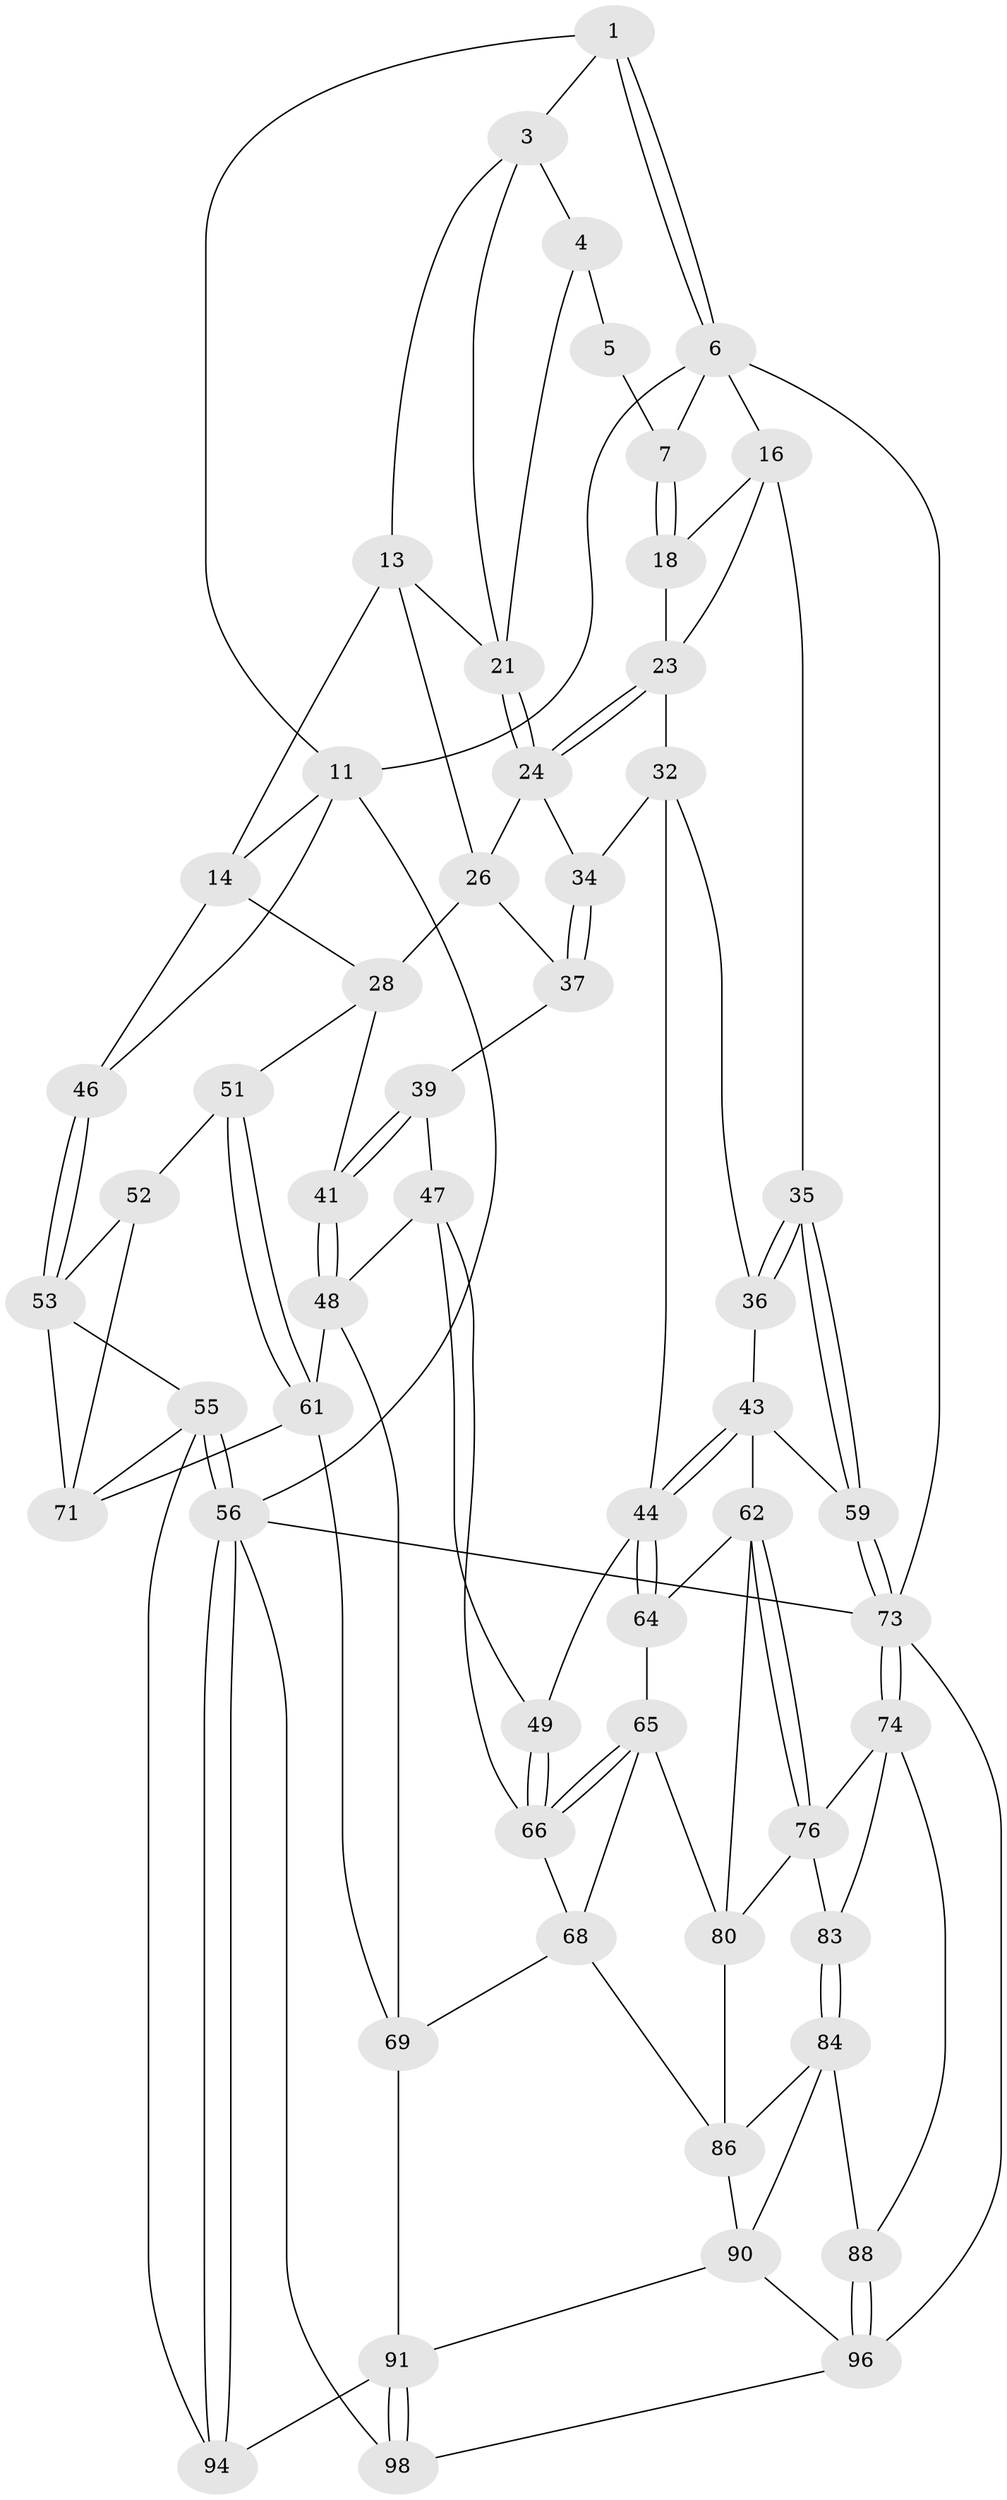 // original degree distribution, {3: 0.030612244897959183, 4: 0.22448979591836735, 5: 0.5204081632653061, 6: 0.22448979591836735}
// Generated by graph-tools (version 1.1) at 2025/42/03/06/25 10:42:32]
// undirected, 56 vertices, 126 edges
graph export_dot {
graph [start="1"]
  node [color=gray90,style=filled];
  1 [pos="+0.594583158578441+0",super="+2"];
  3 [pos="+0.36582090700384806+0.042451864250751356",super="+12"];
  4 [pos="+0.4754173990964224+0.13435751629829001",super="+20"];
  5 [pos="+0.5614911246470233+0",super="+9"];
  6 [pos="+0.7915560135586001+0",super="+10"];
  7 [pos="+0.7835976224951235+0.02339050247598386",super="+8"];
  11 [pos="+0+0",super="+15"];
  13 [pos="+0.2617008347185209+0.18081886905982875",super="+25"];
  14 [pos="+0.20388715512898445+0.16043818571439233",super="+29"];
  16 [pos="+1+0.2908725046655085",super="+17"];
  18 [pos="+0.8560773332329552+0.18505836836195316",super="+19"];
  21 [pos="+0.4893658611346699+0.21001106395422092",super="+22"];
  23 [pos="+0.6688229061538801+0.24725818697452312",super="+30"];
  24 [pos="+0.532755970792861+0.3193114633668768",super="+31"];
  26 [pos="+0.2939483405621305+0.351284974524061",super="+27"];
  28 [pos="+0.24097540866777412+0.4046128615998051",super="+42"];
  32 [pos="+0.7656925936321225+0.3592207753816506",super="+33"];
  34 [pos="+0.5488240808467805+0.3826433342874679"];
  35 [pos="+1+0.49042032434235555"];
  36 [pos="+0.7680670615721573+0.3629371622959907"];
  37 [pos="+0.5368580152473563+0.38999399745624647",super="+38"];
  39 [pos="+0.399914090929468+0.4598235091159028",super="+40"];
  41 [pos="+0.3792697537914225+0.5125728960457058"];
  43 [pos="+0.7721237350328626+0.4831860597906045",super="+58"];
  44 [pos="+0.650422867844319+0.558213286816634",super="+45"];
  46 [pos="+0+0.3745545137182035"];
  47 [pos="+0.43830552506497533+0.5576679435055115",super="+50"];
  48 [pos="+0.41664300084133055+0.5595633237318787",super="+60"];
  49 [pos="+0.5686062999328493+0.5360435070802598"];
  51 [pos="+0.2373259718012122+0.5438513631085642"];
  52 [pos="+0.17351538173755185+0.5711129143594557"];
  53 [pos="+0+0.43683587541058166",super="+54"];
  55 [pos="+0+1",super="+93"];
  56 [pos="+0+1",super="+57"];
  59 [pos="+1+0.5031291093505129"];
  61 [pos="+0.2777128615358676+0.6056910057442466",super="+70"];
  62 [pos="+0.8044414721114759+0.5930036643669134",super="+63"];
  64 [pos="+0.6571872412982865+0.592587115881558"];
  65 [pos="+0.5809027303010763+0.6501841979416007",super="+77"];
  66 [pos="+0.5312509880851155+0.6201012401780666",super="+67"];
  68 [pos="+0.47018865400558946+0.7249319481037805",super="+78"];
  69 [pos="+0.3995623958495731+0.7345492885036",super="+79"];
  71 [pos="+0.14077577903699018+0.7425075651136827",super="+72"];
  73 [pos="+1+0.7227043143165122",super="+87"];
  74 [pos="+1+0.7335239495063706",super="+75"];
  76 [pos="+0.8514254983017377+0.66920473411023",super="+82"];
  80 [pos="+0.7095587355396646+0.6986699468714077",super="+81"];
  83 [pos="+0.7839522070087356+0.7653437780389865"];
  84 [pos="+0.7979265647000654+0.8547896918539603",super="+85"];
  86 [pos="+0.6765347461691051+0.7858817131171689",super="+89"];
  88 [pos="+1+0.7604328884432837"];
  90 [pos="+0.5406300107667867+0.8780607403613702",super="+95"];
  91 [pos="+0.34975282494111504+0.9226288025447259",super="+92"];
  94 [pos="+0.22754751242241392+0.8913880043287926"];
  96 [pos="+0.7166370832478178+1",super="+97"];
  98 [pos="+0.384735957663154+1"];
  1 -- 6;
  1 -- 6;
  1 -- 3;
  1 -- 11;
  3 -- 4;
  3 -- 13;
  3 -- 21;
  4 -- 5 [weight=2];
  4 -- 21;
  5 -- 7;
  6 -- 7;
  6 -- 16;
  6 -- 73;
  6 -- 11;
  7 -- 18 [weight=2];
  7 -- 18;
  11 -- 46;
  11 -- 14;
  11 -- 56;
  13 -- 14;
  13 -- 21;
  13 -- 26;
  14 -- 46;
  14 -- 28;
  16 -- 35;
  16 -- 18;
  16 -- 23;
  18 -- 23;
  21 -- 24;
  21 -- 24;
  23 -- 24;
  23 -- 24;
  23 -- 32;
  24 -- 26;
  24 -- 34;
  26 -- 28;
  26 -- 37;
  28 -- 41;
  28 -- 51;
  32 -- 36;
  32 -- 34;
  32 -- 44;
  34 -- 37;
  34 -- 37;
  35 -- 36;
  35 -- 36;
  35 -- 59;
  35 -- 59;
  36 -- 43;
  37 -- 39;
  39 -- 41;
  39 -- 41;
  39 -- 47;
  41 -- 48;
  41 -- 48;
  43 -- 44;
  43 -- 44;
  43 -- 59;
  43 -- 62;
  44 -- 64;
  44 -- 64;
  44 -- 49;
  46 -- 53;
  46 -- 53;
  47 -- 48;
  47 -- 49;
  47 -- 66;
  48 -- 61;
  48 -- 69;
  49 -- 66;
  49 -- 66;
  51 -- 52;
  51 -- 61;
  51 -- 61;
  52 -- 53;
  52 -- 71;
  53 -- 55;
  53 -- 71;
  55 -- 56;
  55 -- 56;
  55 -- 94;
  55 -- 71;
  56 -- 94;
  56 -- 94;
  56 -- 98;
  56 -- 73;
  59 -- 73;
  59 -- 73;
  61 -- 71;
  61 -- 69;
  62 -- 76;
  62 -- 76;
  62 -- 64;
  62 -- 80;
  64 -- 65;
  65 -- 66;
  65 -- 66;
  65 -- 80;
  65 -- 68;
  66 -- 68;
  68 -- 69;
  68 -- 86;
  69 -- 91;
  73 -- 74;
  73 -- 74;
  73 -- 96;
  74 -- 88;
  74 -- 83;
  74 -- 76;
  76 -- 80;
  76 -- 83;
  80 -- 86;
  83 -- 84;
  83 -- 84;
  84 -- 88;
  84 -- 90;
  84 -- 86;
  86 -- 90;
  88 -- 96;
  88 -- 96;
  90 -- 91;
  90 -- 96;
  91 -- 98;
  91 -- 98;
  91 -- 94;
  96 -- 98;
}
